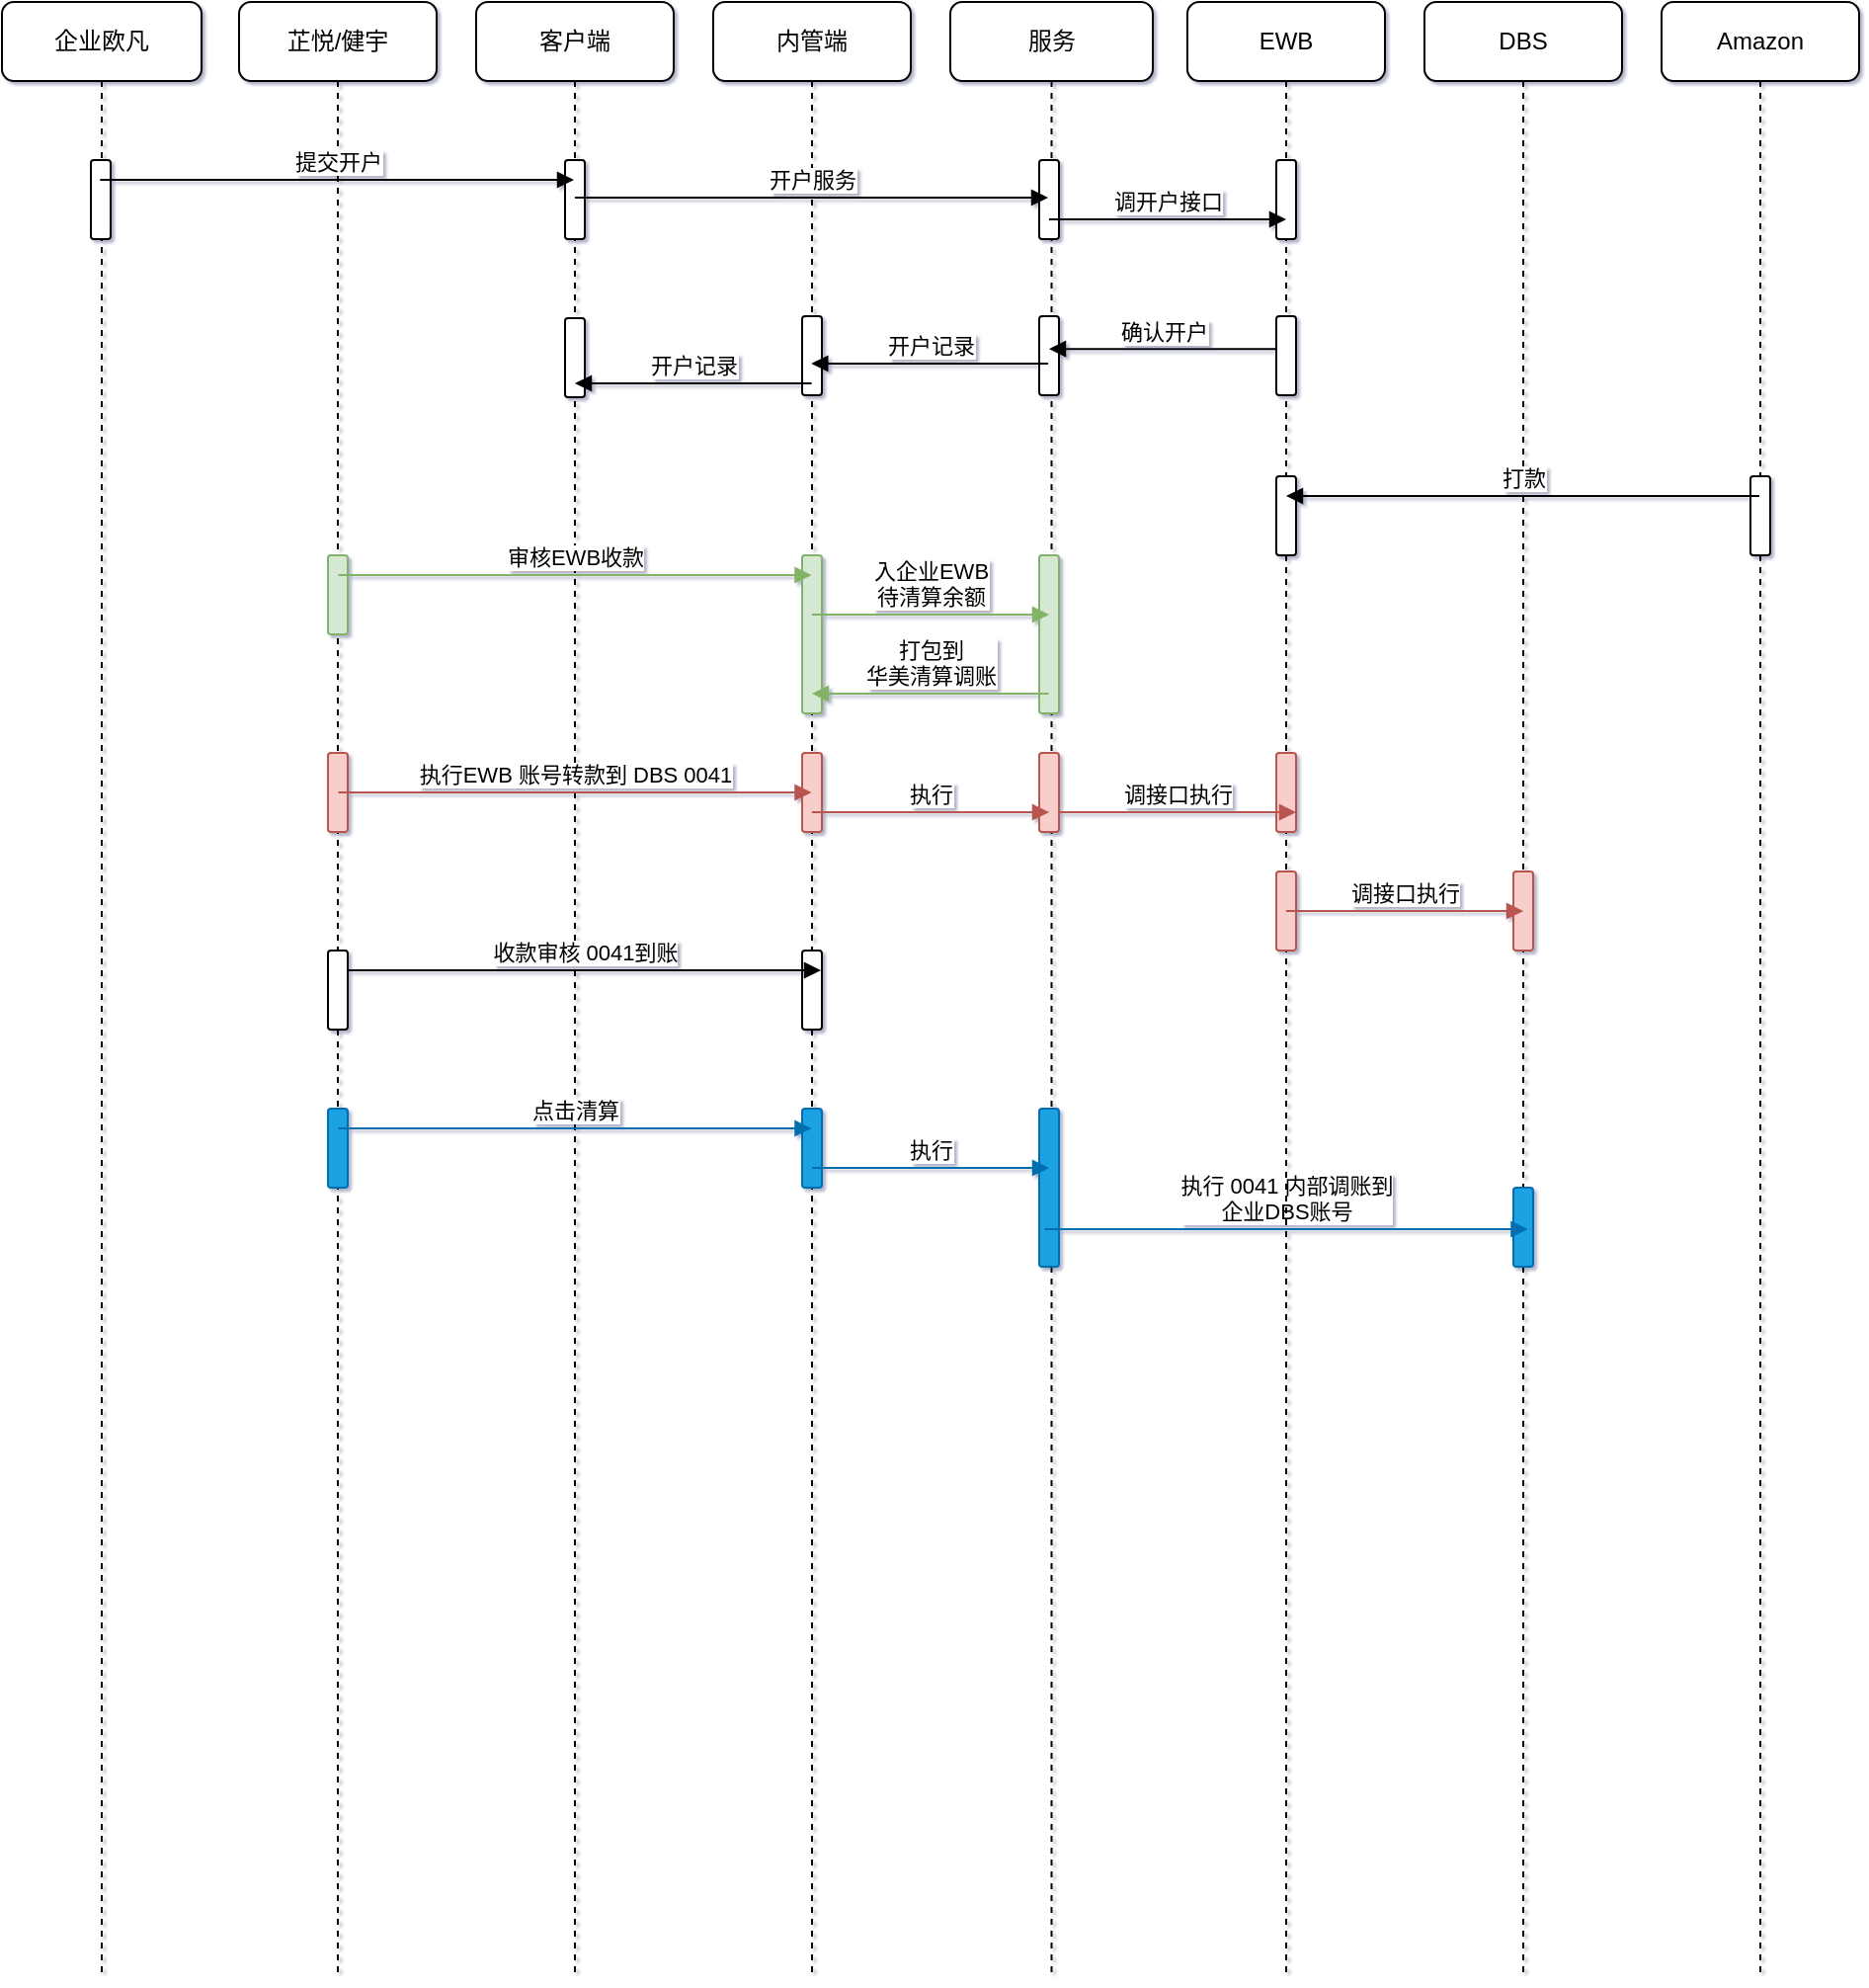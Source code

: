 <mxfile version="21.2.1" type="github">
  <diagram name="Page-1" id="2YBvvXClWsGukQMizWep">
    <mxGraphModel dx="1420" dy="794" grid="1" gridSize="10" guides="1" tooltips="1" connect="1" arrows="1" fold="1" page="1" pageScale="1" pageWidth="850" pageHeight="1100" math="0" shadow="1">
      <root>
        <mxCell id="0" />
        <mxCell id="1" parent="0" />
        <mxCell id="vuqDDMD9Cg7uA9CXkxy9-32" value="芷悦/健宇" style="shape=umlLifeline;perimeter=lifelinePerimeter;whiteSpace=wrap;html=1;container=1;dropTarget=0;collapsible=0;recursiveResize=0;outlineConnect=0;portConstraint=eastwest;newEdgeStyle={&quot;edgeStyle&quot;:&quot;elbowEdgeStyle&quot;,&quot;elbow&quot;:&quot;vertical&quot;,&quot;curved&quot;:0,&quot;rounded&quot;:0};rounded=1;" parent="1" vertex="1">
          <mxGeometry x="230" y="40" width="100" height="1000" as="geometry" />
        </mxCell>
        <mxCell id="vuqDDMD9Cg7uA9CXkxy9-34" value="" style="html=1;points=[];perimeter=orthogonalPerimeter;outlineConnect=0;targetShapes=umlLifeline;portConstraint=eastwest;newEdgeStyle={&quot;edgeStyle&quot;:&quot;elbowEdgeStyle&quot;,&quot;elbow&quot;:&quot;vertical&quot;,&quot;curved&quot;:0,&quot;rounded&quot;:0};rounded=1;fillColor=#d5e8d4;strokeColor=#82b366;" parent="vuqDDMD9Cg7uA9CXkxy9-32" vertex="1">
          <mxGeometry x="45" y="280" width="10" height="40" as="geometry" />
        </mxCell>
        <mxCell id="vuqDDMD9Cg7uA9CXkxy9-52" value="" style="html=1;points=[];perimeter=orthogonalPerimeter;outlineConnect=0;targetShapes=umlLifeline;portConstraint=eastwest;newEdgeStyle={&quot;edgeStyle&quot;:&quot;elbowEdgeStyle&quot;,&quot;elbow&quot;:&quot;vertical&quot;,&quot;curved&quot;:0,&quot;rounded&quot;:0};rounded=1;fillColor=#f8cecc;strokeColor=#b85450;" parent="vuqDDMD9Cg7uA9CXkxy9-32" vertex="1">
          <mxGeometry x="45" y="380" width="10" height="40" as="geometry" />
        </mxCell>
        <mxCell id="vuqDDMD9Cg7uA9CXkxy9-62" value="" style="html=1;points=[];perimeter=orthogonalPerimeter;outlineConnect=0;targetShapes=umlLifeline;portConstraint=eastwest;newEdgeStyle={&quot;edgeStyle&quot;:&quot;elbowEdgeStyle&quot;,&quot;elbow&quot;:&quot;vertical&quot;,&quot;curved&quot;:0,&quot;rounded&quot;:0};rounded=1;" parent="vuqDDMD9Cg7uA9CXkxy9-32" vertex="1">
          <mxGeometry x="45" y="480" width="10" height="40" as="geometry" />
        </mxCell>
        <mxCell id="vuqDDMD9Cg7uA9CXkxy9-18" value="Amazon" style="shape=umlLifeline;perimeter=lifelinePerimeter;whiteSpace=wrap;html=1;container=0;dropTarget=0;collapsible=0;recursiveResize=0;outlineConnect=0;portConstraint=eastwest;newEdgeStyle={&quot;edgeStyle&quot;:&quot;elbowEdgeStyle&quot;,&quot;elbow&quot;:&quot;vertical&quot;,&quot;curved&quot;:0,&quot;rounded&quot;:0};rounded=1;" parent="1" vertex="1">
          <mxGeometry x="950" y="40" width="100" height="1000" as="geometry" />
        </mxCell>
        <mxCell id="vuqDDMD9Cg7uA9CXkxy9-21" value="" style="html=1;points=[];perimeter=orthogonalPerimeter;outlineConnect=0;targetShapes=umlLifeline;portConstraint=eastwest;newEdgeStyle={&quot;edgeStyle&quot;:&quot;elbowEdgeStyle&quot;,&quot;elbow&quot;:&quot;vertical&quot;,&quot;curved&quot;:0,&quot;rounded&quot;:0};rounded=1;" parent="vuqDDMD9Cg7uA9CXkxy9-18" vertex="1">
          <mxGeometry x="45" y="240" width="10" height="40" as="geometry" />
        </mxCell>
        <mxCell id="vuqDDMD9Cg7uA9CXkxy9-10" value="DBS" style="shape=umlLifeline;perimeter=lifelinePerimeter;whiteSpace=wrap;html=1;container=0;dropTarget=0;collapsible=0;recursiveResize=0;outlineConnect=0;portConstraint=eastwest;newEdgeStyle={&quot;edgeStyle&quot;:&quot;elbowEdgeStyle&quot;,&quot;elbow&quot;:&quot;vertical&quot;,&quot;curved&quot;:0,&quot;rounded&quot;:0};rounded=1;" parent="1" vertex="1">
          <mxGeometry x="830" y="40" width="100" height="1000" as="geometry" />
        </mxCell>
        <mxCell id="vuqDDMD9Cg7uA9CXkxy9-59" value="" style="html=1;points=[];perimeter=orthogonalPerimeter;outlineConnect=0;targetShapes=umlLifeline;portConstraint=eastwest;newEdgeStyle={&quot;edgeStyle&quot;:&quot;elbowEdgeStyle&quot;,&quot;elbow&quot;:&quot;vertical&quot;,&quot;curved&quot;:0,&quot;rounded&quot;:0};rounded=1;fillColor=#f8cecc;strokeColor=#b85450;" parent="vuqDDMD9Cg7uA9CXkxy9-10" vertex="1">
          <mxGeometry x="45" y="440" width="10" height="40" as="geometry" />
        </mxCell>
        <mxCell id="aM9ryv3xv72pqoxQDRHE-1" value="客户端" style="shape=umlLifeline;perimeter=lifelinePerimeter;whiteSpace=wrap;html=1;container=0;dropTarget=0;collapsible=0;recursiveResize=0;outlineConnect=0;portConstraint=eastwest;newEdgeStyle={&quot;edgeStyle&quot;:&quot;elbowEdgeStyle&quot;,&quot;elbow&quot;:&quot;vertical&quot;,&quot;curved&quot;:0,&quot;rounded&quot;:0};rounded=1;" parent="1" vertex="1">
          <mxGeometry x="350" y="40" width="100" height="1000" as="geometry" />
        </mxCell>
        <mxCell id="vuqDDMD9Cg7uA9CXkxy9-8" value="" style="html=1;points=[];perimeter=orthogonalPerimeter;outlineConnect=0;targetShapes=umlLifeline;portConstraint=eastwest;newEdgeStyle={&quot;edgeStyle&quot;:&quot;elbowEdgeStyle&quot;,&quot;elbow&quot;:&quot;vertical&quot;,&quot;curved&quot;:0,&quot;rounded&quot;:0};rounded=1;" parent="aM9ryv3xv72pqoxQDRHE-1" vertex="1">
          <mxGeometry x="45" y="80" width="10" height="40" as="geometry" />
        </mxCell>
        <mxCell id="vuqDDMD9Cg7uA9CXkxy9-23" value="" style="html=1;points=[];perimeter=orthogonalPerimeter;outlineConnect=0;targetShapes=umlLifeline;portConstraint=eastwest;newEdgeStyle={&quot;edgeStyle&quot;:&quot;elbowEdgeStyle&quot;,&quot;elbow&quot;:&quot;vertical&quot;,&quot;curved&quot;:0,&quot;rounded&quot;:0};rounded=1;" parent="aM9ryv3xv72pqoxQDRHE-1" vertex="1">
          <mxGeometry x="45" y="160" width="10" height="40" as="geometry" />
        </mxCell>
        <mxCell id="aM9ryv3xv72pqoxQDRHE-5" value="内管端" style="shape=umlLifeline;perimeter=lifelinePerimeter;whiteSpace=wrap;html=1;container=0;dropTarget=0;collapsible=0;recursiveResize=0;outlineConnect=0;portConstraint=eastwest;newEdgeStyle={&quot;edgeStyle&quot;:&quot;elbowEdgeStyle&quot;,&quot;elbow&quot;:&quot;vertical&quot;,&quot;curved&quot;:0,&quot;rounded&quot;:0};rounded=1;" parent="1" vertex="1">
          <mxGeometry x="470" y="40" width="100" height="1000" as="geometry" />
        </mxCell>
        <mxCell id="vuqDDMD9Cg7uA9CXkxy9-16" value="" style="html=1;points=[];perimeter=orthogonalPerimeter;outlineConnect=0;targetShapes=umlLifeline;portConstraint=eastwest;newEdgeStyle={&quot;edgeStyle&quot;:&quot;elbowEdgeStyle&quot;,&quot;elbow&quot;:&quot;vertical&quot;,&quot;curved&quot;:0,&quot;rounded&quot;:0};rounded=1;" parent="aM9ryv3xv72pqoxQDRHE-5" vertex="1">
          <mxGeometry x="45" y="159" width="10" height="40" as="geometry" />
        </mxCell>
        <mxCell id="vuqDDMD9Cg7uA9CXkxy9-33" value="" style="html=1;points=[];perimeter=orthogonalPerimeter;outlineConnect=0;targetShapes=umlLifeline;portConstraint=eastwest;newEdgeStyle={&quot;edgeStyle&quot;:&quot;elbowEdgeStyle&quot;,&quot;elbow&quot;:&quot;vertical&quot;,&quot;curved&quot;:0,&quot;rounded&quot;:0};rounded=1;fillColor=#d5e8d4;strokeColor=#82b366;" parent="aM9ryv3xv72pqoxQDRHE-5" vertex="1">
          <mxGeometry x="45" y="280" width="10" height="80" as="geometry" />
        </mxCell>
        <mxCell id="vuqDDMD9Cg7uA9CXkxy9-53" value="" style="html=1;points=[];perimeter=orthogonalPerimeter;outlineConnect=0;targetShapes=umlLifeline;portConstraint=eastwest;newEdgeStyle={&quot;edgeStyle&quot;:&quot;elbowEdgeStyle&quot;,&quot;elbow&quot;:&quot;vertical&quot;,&quot;curved&quot;:0,&quot;rounded&quot;:0};rounded=1;fillColor=#f8cecc;strokeColor=#b85450;" parent="aM9ryv3xv72pqoxQDRHE-5" vertex="1">
          <mxGeometry x="45" y="380" width="10" height="40" as="geometry" />
        </mxCell>
        <mxCell id="vuqDDMD9Cg7uA9CXkxy9-63" value="" style="html=1;points=[];perimeter=orthogonalPerimeter;outlineConnect=0;targetShapes=umlLifeline;portConstraint=eastwest;newEdgeStyle={&quot;edgeStyle&quot;:&quot;elbowEdgeStyle&quot;,&quot;elbow&quot;:&quot;vertical&quot;,&quot;curved&quot;:0,&quot;rounded&quot;:0};rounded=1;" parent="aM9ryv3xv72pqoxQDRHE-5" vertex="1">
          <mxGeometry x="45" y="480" width="10" height="40" as="geometry" />
        </mxCell>
        <mxCell id="vuqDDMD9Cg7uA9CXkxy9-1" value="服务" style="shape=umlLifeline;perimeter=lifelinePerimeter;whiteSpace=wrap;html=1;container=0;dropTarget=0;collapsible=0;recursiveResize=0;outlineConnect=0;portConstraint=eastwest;newEdgeStyle={&quot;edgeStyle&quot;:&quot;elbowEdgeStyle&quot;,&quot;elbow&quot;:&quot;vertical&quot;,&quot;curved&quot;:0,&quot;rounded&quot;:0};rounded=1;" parent="1" vertex="1">
          <mxGeometry x="590" y="40" width="102.5" height="1000" as="geometry" />
        </mxCell>
        <mxCell id="vuqDDMD9Cg7uA9CXkxy9-13" value="" style="html=1;points=[];perimeter=orthogonalPerimeter;outlineConnect=0;targetShapes=umlLifeline;portConstraint=eastwest;newEdgeStyle={&quot;edgeStyle&quot;:&quot;elbowEdgeStyle&quot;,&quot;elbow&quot;:&quot;vertical&quot;,&quot;curved&quot;:0,&quot;rounded&quot;:0};rounded=1;" parent="vuqDDMD9Cg7uA9CXkxy9-1" vertex="1">
          <mxGeometry x="45" y="80" width="10" height="40" as="geometry" />
        </mxCell>
        <mxCell id="vuqDDMD9Cg7uA9CXkxy9-11" value="" style="html=1;points=[];perimeter=orthogonalPerimeter;outlineConnect=0;targetShapes=umlLifeline;portConstraint=eastwest;newEdgeStyle={&quot;edgeStyle&quot;:&quot;elbowEdgeStyle&quot;,&quot;elbow&quot;:&quot;vertical&quot;,&quot;curved&quot;:0,&quot;rounded&quot;:0};rounded=1;" parent="vuqDDMD9Cg7uA9CXkxy9-1" vertex="1">
          <mxGeometry x="45" y="159" width="10" height="40" as="geometry" />
        </mxCell>
        <mxCell id="vuqDDMD9Cg7uA9CXkxy9-36" value="" style="html=1;points=[];perimeter=orthogonalPerimeter;outlineConnect=0;targetShapes=umlLifeline;portConstraint=eastwest;newEdgeStyle={&quot;edgeStyle&quot;:&quot;elbowEdgeStyle&quot;,&quot;elbow&quot;:&quot;vertical&quot;,&quot;curved&quot;:0,&quot;rounded&quot;:0};rounded=1;fillColor=#d5e8d4;strokeColor=#82b366;" parent="vuqDDMD9Cg7uA9CXkxy9-1" vertex="1">
          <mxGeometry x="45" y="280" width="10" height="80" as="geometry" />
        </mxCell>
        <mxCell id="vuqDDMD9Cg7uA9CXkxy9-55" value="" style="html=1;points=[];perimeter=orthogonalPerimeter;outlineConnect=0;targetShapes=umlLifeline;portConstraint=eastwest;newEdgeStyle={&quot;edgeStyle&quot;:&quot;elbowEdgeStyle&quot;,&quot;elbow&quot;:&quot;vertical&quot;,&quot;curved&quot;:0,&quot;rounded&quot;:0};rounded=1;fillColor=#f8cecc;strokeColor=#b85450;" parent="vuqDDMD9Cg7uA9CXkxy9-1" vertex="1">
          <mxGeometry x="45" y="380" width="10" height="40" as="geometry" />
        </mxCell>
        <mxCell id="vuqDDMD9Cg7uA9CXkxy9-45" value="" style="html=1;points=[];perimeter=orthogonalPerimeter;outlineConnect=0;targetShapes=umlLifeline;portConstraint=eastwest;newEdgeStyle={&quot;edgeStyle&quot;:&quot;elbowEdgeStyle&quot;,&quot;elbow&quot;:&quot;vertical&quot;,&quot;curved&quot;:0,&quot;rounded&quot;:0};rounded=1;fillColor=#1ba1e2;strokeColor=#006EAF;fontColor=#ffffff;" parent="vuqDDMD9Cg7uA9CXkxy9-1" vertex="1">
          <mxGeometry x="-75" y="560" width="10" height="40" as="geometry" />
        </mxCell>
        <mxCell id="vuqDDMD9Cg7uA9CXkxy9-47" value="" style="html=1;points=[];perimeter=orthogonalPerimeter;outlineConnect=0;targetShapes=umlLifeline;portConstraint=eastwest;newEdgeStyle={&quot;edgeStyle&quot;:&quot;elbowEdgeStyle&quot;,&quot;elbow&quot;:&quot;vertical&quot;,&quot;curved&quot;:0,&quot;rounded&quot;:0};rounded=1;fillColor=#1ba1e2;strokeColor=#006EAF;fontColor=#ffffff;" parent="vuqDDMD9Cg7uA9CXkxy9-1" vertex="1">
          <mxGeometry x="45" y="560" width="10" height="80" as="geometry" />
        </mxCell>
        <mxCell id="vuqDDMD9Cg7uA9CXkxy9-49" value="" style="html=1;points=[];perimeter=orthogonalPerimeter;outlineConnect=0;targetShapes=umlLifeline;portConstraint=eastwest;newEdgeStyle={&quot;edgeStyle&quot;:&quot;elbowEdgeStyle&quot;,&quot;elbow&quot;:&quot;vertical&quot;,&quot;curved&quot;:0,&quot;rounded&quot;:0};rounded=1;fillColor=#1ba1e2;strokeColor=#006EAF;fontColor=#ffffff;" parent="vuqDDMD9Cg7uA9CXkxy9-1" vertex="1">
          <mxGeometry x="285" y="600" width="10" height="40" as="geometry" />
        </mxCell>
        <mxCell id="vuqDDMD9Cg7uA9CXkxy9-41" value="" style="html=1;points=[];perimeter=orthogonalPerimeter;outlineConnect=0;targetShapes=umlLifeline;portConstraint=eastwest;newEdgeStyle={&quot;edgeStyle&quot;:&quot;elbowEdgeStyle&quot;,&quot;elbow&quot;:&quot;vertical&quot;,&quot;curved&quot;:0,&quot;rounded&quot;:0};rounded=1;fillColor=#1ba1e2;strokeColor=#006EAF;fontColor=#ffffff;" parent="vuqDDMD9Cg7uA9CXkxy9-1" vertex="1">
          <mxGeometry x="-315" y="560" width="10" height="40" as="geometry" />
        </mxCell>
        <mxCell id="vuqDDMD9Cg7uA9CXkxy9-46" value="点击清算" style="html=1;verticalAlign=bottom;endArrow=block;edgeStyle=elbowEdgeStyle;elbow=vertical;curved=0;rounded=1;fillColor=#1ba1e2;strokeColor=#006EAF;" parent="vuqDDMD9Cg7uA9CXkxy9-1" edge="1">
          <mxGeometry x="0.002" relative="1" as="geometry">
            <mxPoint x="-309.75" y="570" as="sourcePoint" />
            <Array as="points">
              <mxPoint x="-239.75" y="570" />
            </Array>
            <mxPoint x="-70.25" y="570" as="targetPoint" />
            <mxPoint as="offset" />
          </mxGeometry>
        </mxCell>
        <mxCell id="vuqDDMD9Cg7uA9CXkxy9-48" value="执行" style="html=1;verticalAlign=bottom;endArrow=block;edgeStyle=elbowEdgeStyle;elbow=vertical;curved=0;rounded=1;fillColor=#1ba1e2;strokeColor=#006EAF;" parent="vuqDDMD9Cg7uA9CXkxy9-1" edge="1">
          <mxGeometry x="0.001" relative="1" as="geometry">
            <mxPoint x="-70" y="590" as="sourcePoint" />
            <Array as="points">
              <mxPoint x="-15" y="590" />
            </Array>
            <mxPoint x="50" y="590" as="targetPoint" />
            <mxPoint as="offset" />
          </mxGeometry>
        </mxCell>
        <mxCell id="vuqDDMD9Cg7uA9CXkxy9-50" value="执行 0041 内部调账到 &lt;br&gt;企业DBS账号" style="html=1;verticalAlign=bottom;endArrow=block;edgeStyle=elbowEdgeStyle;elbow=vertical;curved=0;rounded=1;fillColor=#1ba1e2;strokeColor=#006EAF;" parent="vuqDDMD9Cg7uA9CXkxy9-1" edge="1">
          <mxGeometry x="0.001" relative="1" as="geometry">
            <mxPoint x="47.75" y="621" as="sourcePoint" />
            <Array as="points">
              <mxPoint x="102.75" y="621" />
            </Array>
            <mxPoint x="292.25" y="621" as="targetPoint" />
            <mxPoint as="offset" />
          </mxGeometry>
        </mxCell>
        <mxCell id="vuqDDMD9Cg7uA9CXkxy9-9" value="EWB" style="shape=umlLifeline;perimeter=lifelinePerimeter;whiteSpace=wrap;html=1;container=0;dropTarget=0;collapsible=0;recursiveResize=0;outlineConnect=0;portConstraint=eastwest;newEdgeStyle={&quot;edgeStyle&quot;:&quot;elbowEdgeStyle&quot;,&quot;elbow&quot;:&quot;vertical&quot;,&quot;curved&quot;:0,&quot;rounded&quot;:0};rounded=1;" parent="1" vertex="1">
          <mxGeometry x="710" y="40" width="100" height="1000" as="geometry" />
        </mxCell>
        <mxCell id="vuqDDMD9Cg7uA9CXkxy9-5" value="" style="html=1;points=[];perimeter=orthogonalPerimeter;outlineConnect=0;targetShapes=umlLifeline;portConstraint=eastwest;newEdgeStyle={&quot;edgeStyle&quot;:&quot;elbowEdgeStyle&quot;,&quot;elbow&quot;:&quot;vertical&quot;,&quot;curved&quot;:0,&quot;rounded&quot;:0};rounded=1;" parent="vuqDDMD9Cg7uA9CXkxy9-9" vertex="1">
          <mxGeometry x="45" y="80" width="10" height="40" as="geometry" />
        </mxCell>
        <mxCell id="vuqDDMD9Cg7uA9CXkxy9-22" value="" style="html=1;points=[];perimeter=orthogonalPerimeter;outlineConnect=0;targetShapes=umlLifeline;portConstraint=eastwest;newEdgeStyle={&quot;edgeStyle&quot;:&quot;elbowEdgeStyle&quot;,&quot;elbow&quot;:&quot;vertical&quot;,&quot;curved&quot;:0,&quot;rounded&quot;:0};rounded=1;" parent="vuqDDMD9Cg7uA9CXkxy9-9" vertex="1">
          <mxGeometry x="45" y="240" width="10" height="40" as="geometry" />
        </mxCell>
        <mxCell id="vuqDDMD9Cg7uA9CXkxy9-57" value="" style="html=1;points=[];perimeter=orthogonalPerimeter;outlineConnect=0;targetShapes=umlLifeline;portConstraint=eastwest;newEdgeStyle={&quot;edgeStyle&quot;:&quot;elbowEdgeStyle&quot;,&quot;elbow&quot;:&quot;vertical&quot;,&quot;curved&quot;:0,&quot;rounded&quot;:0};rounded=1;fillColor=#f8cecc;strokeColor=#b85450;" parent="vuqDDMD9Cg7uA9CXkxy9-9" vertex="1">
          <mxGeometry x="45" y="380" width="10" height="40" as="geometry" />
        </mxCell>
        <mxCell id="vuqDDMD9Cg7uA9CXkxy9-61" value="" style="html=1;points=[];perimeter=orthogonalPerimeter;outlineConnect=0;targetShapes=umlLifeline;portConstraint=eastwest;newEdgeStyle={&quot;edgeStyle&quot;:&quot;elbowEdgeStyle&quot;,&quot;elbow&quot;:&quot;vertical&quot;,&quot;curved&quot;:0,&quot;rounded&quot;:0};rounded=1;fillColor=#f8cecc;strokeColor=#b85450;" parent="vuqDDMD9Cg7uA9CXkxy9-9" vertex="1">
          <mxGeometry x="45" y="440" width="10" height="40" as="geometry" />
        </mxCell>
        <mxCell id="vuqDDMD9Cg7uA9CXkxy9-39" value="企业欧凡" style="shape=umlLifeline;perimeter=lifelinePerimeter;whiteSpace=wrap;html=1;container=1;dropTarget=0;collapsible=0;recursiveResize=0;outlineConnect=0;portConstraint=eastwest;newEdgeStyle={&quot;edgeStyle&quot;:&quot;elbowEdgeStyle&quot;,&quot;elbow&quot;:&quot;vertical&quot;,&quot;curved&quot;:0,&quot;rounded&quot;:0};rounded=1;" parent="1" vertex="1">
          <mxGeometry x="110" y="40" width="101" height="1000" as="geometry" />
        </mxCell>
        <mxCell id="vuqDDMD9Cg7uA9CXkxy9-40" value="" style="html=1;points=[];perimeter=orthogonalPerimeter;outlineConnect=0;targetShapes=umlLifeline;portConstraint=eastwest;newEdgeStyle={&quot;edgeStyle&quot;:&quot;elbowEdgeStyle&quot;,&quot;elbow&quot;:&quot;vertical&quot;,&quot;curved&quot;:0,&quot;rounded&quot;:0};rounded=1;" parent="vuqDDMD9Cg7uA9CXkxy9-39" vertex="1">
          <mxGeometry x="45" y="80" width="10" height="40" as="geometry" />
        </mxCell>
        <mxCell id="vuqDDMD9Cg7uA9CXkxy9-12" value="开户服务" style="html=1;verticalAlign=bottom;endArrow=block;edgeStyle=elbowEdgeStyle;elbow=vertical;curved=0;rounded=1;" parent="1" edge="1">
          <mxGeometry x="0.001" relative="1" as="geometry">
            <mxPoint x="400" y="139" as="sourcePoint" />
            <Array as="points">
              <mxPoint x="470" y="139" />
            </Array>
            <mxPoint x="639.5" y="139" as="targetPoint" />
            <mxPoint as="offset" />
          </mxGeometry>
        </mxCell>
        <mxCell id="vuqDDMD9Cg7uA9CXkxy9-17" value="开户记录" style="html=1;verticalAlign=bottom;endArrow=block;edgeStyle=elbowEdgeStyle;elbow=vertical;curved=0;rounded=1;" parent="1" edge="1">
          <mxGeometry relative="1" as="geometry">
            <mxPoint x="639.5" y="223" as="sourcePoint" />
            <Array as="points">
              <mxPoint x="585" y="223" />
              <mxPoint x="630" y="223" />
            </Array>
            <mxPoint x="519.667" y="223" as="targetPoint" />
          </mxGeometry>
        </mxCell>
        <mxCell id="aM9ryv3xv72pqoxQDRHE-9" value="确认开户" style="html=1;verticalAlign=bottom;endArrow=block;edgeStyle=elbowEdgeStyle;elbow=vertical;curved=0;rounded=1;" parent="1" source="vuqDDMD9Cg7uA9CXkxy9-15" edge="1">
          <mxGeometry relative="1" as="geometry">
            <mxPoint x="755.0" y="216" as="sourcePoint" />
            <Array as="points">
              <mxPoint x="710" y="215.58" />
            </Array>
            <mxPoint x="640" y="215.58" as="targetPoint" />
          </mxGeometry>
        </mxCell>
        <mxCell id="vuqDDMD9Cg7uA9CXkxy9-14" value="调开户接口" style="html=1;verticalAlign=bottom;endArrow=block;edgeStyle=elbowEdgeStyle;elbow=vertical;curved=0;rounded=1;" parent="1" edge="1">
          <mxGeometry x="0.001" relative="1" as="geometry">
            <mxPoint x="640" y="150" as="sourcePoint" />
            <Array as="points">
              <mxPoint x="695" y="150" />
            </Array>
            <mxPoint x="760" y="150" as="targetPoint" />
            <mxPoint as="offset" />
          </mxGeometry>
        </mxCell>
        <mxCell id="vuqDDMD9Cg7uA9CXkxy9-20" value="" style="html=1;verticalAlign=bottom;endArrow=block;edgeStyle=elbowEdgeStyle;elbow=vertical;curved=0;rounded=1;" parent="1" target="vuqDDMD9Cg7uA9CXkxy9-15" edge="1">
          <mxGeometry relative="1" as="geometry">
            <mxPoint x="755.0" y="216" as="sourcePoint" />
            <Array as="points">
              <mxPoint x="760" y="216" />
            </Array>
            <mxPoint x="640" y="215.58" as="targetPoint" />
          </mxGeometry>
        </mxCell>
        <mxCell id="vuqDDMD9Cg7uA9CXkxy9-15" value="" style="html=1;points=[];perimeter=orthogonalPerimeter;outlineConnect=0;targetShapes=umlLifeline;portConstraint=eastwest;newEdgeStyle={&quot;edgeStyle&quot;:&quot;elbowEdgeStyle&quot;,&quot;elbow&quot;:&quot;vertical&quot;,&quot;curved&quot;:0,&quot;rounded&quot;:0};rounded=1;" parent="1" vertex="1">
          <mxGeometry x="755" y="199" width="10" height="40" as="geometry" />
        </mxCell>
        <mxCell id="vuqDDMD9Cg7uA9CXkxy9-24" value="开户记录" style="html=1;verticalAlign=bottom;endArrow=block;edgeStyle=elbowEdgeStyle;elbow=vertical;curved=0;rounded=1;" parent="1" edge="1">
          <mxGeometry relative="1" as="geometry">
            <mxPoint x="519.83" y="233" as="sourcePoint" />
            <Array as="points">
              <mxPoint x="465.33" y="233" />
              <mxPoint x="510.33" y="233" />
            </Array>
            <mxPoint x="399.997" y="233" as="targetPoint" />
          </mxGeometry>
        </mxCell>
        <mxCell id="vuqDDMD9Cg7uA9CXkxy9-25" value="打款" style="html=1;verticalAlign=bottom;endArrow=block;edgeStyle=elbowEdgeStyle;elbow=vertical;curved=0;rounded=1;" parent="1" source="vuqDDMD9Cg7uA9CXkxy9-18" target="vuqDDMD9Cg7uA9CXkxy9-9" edge="1">
          <mxGeometry relative="1" as="geometry">
            <mxPoint x="519.83" y="290" as="sourcePoint" />
            <Array as="points">
              <mxPoint x="840" y="290" />
              <mxPoint x="990" y="290" />
              <mxPoint x="800" y="300" />
              <mxPoint x="770" y="300" />
              <mxPoint x="510.33" y="290" />
            </Array>
            <mxPoint x="399.997" y="290" as="targetPoint" />
          </mxGeometry>
        </mxCell>
        <mxCell id="vuqDDMD9Cg7uA9CXkxy9-35" value="审核EWB收款" style="html=1;verticalAlign=bottom;endArrow=block;edgeStyle=elbowEdgeStyle;elbow=vertical;curved=0;rounded=1;fillColor=#d5e8d4;strokeColor=#82b366;" parent="1" edge="1">
          <mxGeometry x="0.002" relative="1" as="geometry">
            <mxPoint x="280.25" y="330" as="sourcePoint" />
            <Array as="points">
              <mxPoint x="350.25" y="330" />
            </Array>
            <mxPoint x="519.75" y="330" as="targetPoint" />
            <mxPoint as="offset" />
          </mxGeometry>
        </mxCell>
        <mxCell id="vuqDDMD9Cg7uA9CXkxy9-37" value="入企业EWB &lt;br&gt;待清算余额" style="html=1;verticalAlign=bottom;endArrow=block;edgeStyle=elbowEdgeStyle;elbow=vertical;curved=0;rounded=1;fillColor=#d5e8d4;strokeColor=#82b366;" parent="1" edge="1">
          <mxGeometry x="0.001" relative="1" as="geometry">
            <mxPoint x="520" y="350" as="sourcePoint" />
            <Array as="points">
              <mxPoint x="575" y="350" />
            </Array>
            <mxPoint x="640" y="350" as="targetPoint" />
            <mxPoint as="offset" />
          </mxGeometry>
        </mxCell>
        <mxCell id="aM9ryv3xv72pqoxQDRHE-7" value="提交开户" style="html=1;verticalAlign=bottom;endArrow=block;edgeStyle=elbowEdgeStyle;elbow=vertical;curved=0;rounded=1;" parent="1" target="aM9ryv3xv72pqoxQDRHE-1" edge="1">
          <mxGeometry relative="1" as="geometry">
            <mxPoint x="159.667" y="130" as="sourcePoint" />
            <Array as="points">
              <mxPoint x="175" y="130" />
            </Array>
            <mxPoint x="260.0" y="130" as="targetPoint" />
          </mxGeometry>
        </mxCell>
        <mxCell id="vuqDDMD9Cg7uA9CXkxy9-44" value="打包到&lt;br&gt;华美清算调账" style="html=1;verticalAlign=bottom;endArrow=block;edgeStyle=elbowEdgeStyle;elbow=vertical;curved=0;rounded=1;fillColor=#d5e8d4;strokeColor=#82b366;" parent="1" edge="1">
          <mxGeometry relative="1" as="geometry">
            <mxPoint x="639.83" y="390" as="sourcePoint" />
            <Array as="points">
              <mxPoint x="585.33" y="390" />
              <mxPoint x="630.33" y="390" />
            </Array>
            <mxPoint x="519.997" y="390" as="targetPoint" />
          </mxGeometry>
        </mxCell>
        <mxCell id="vuqDDMD9Cg7uA9CXkxy9-54" value="执行EWB 账号转款到 DBS 0041" style="html=1;verticalAlign=bottom;endArrow=block;edgeStyle=elbowEdgeStyle;elbow=vertical;curved=0;rounded=1;fillColor=#f8cecc;strokeColor=#b85450;" parent="1" edge="1">
          <mxGeometry x="0.002" relative="1" as="geometry">
            <mxPoint x="280.25" y="440" as="sourcePoint" />
            <Array as="points">
              <mxPoint x="350.25" y="440" />
            </Array>
            <mxPoint x="519.75" y="440" as="targetPoint" />
            <mxPoint as="offset" />
          </mxGeometry>
        </mxCell>
        <mxCell id="vuqDDMD9Cg7uA9CXkxy9-56" value="执行" style="html=1;verticalAlign=bottom;endArrow=block;edgeStyle=elbowEdgeStyle;elbow=vertical;curved=0;rounded=1;fillColor=#f8cecc;strokeColor=#b85450;" parent="1" edge="1">
          <mxGeometry x="0.001" relative="1" as="geometry">
            <mxPoint x="520" y="450" as="sourcePoint" />
            <Array as="points">
              <mxPoint x="575" y="450" />
            </Array>
            <mxPoint x="640" y="450" as="targetPoint" />
            <mxPoint as="offset" />
          </mxGeometry>
        </mxCell>
        <mxCell id="vuqDDMD9Cg7uA9CXkxy9-58" value="调接口执行" style="html=1;verticalAlign=bottom;endArrow=block;edgeStyle=elbowEdgeStyle;elbow=vertical;curved=0;rounded=1;fillColor=#f8cecc;strokeColor=#b85450;" parent="1" edge="1">
          <mxGeometry x="0.001" relative="1" as="geometry">
            <mxPoint x="645" y="450" as="sourcePoint" />
            <Array as="points">
              <mxPoint x="700" y="450" />
            </Array>
            <mxPoint x="765" y="450" as="targetPoint" />
            <mxPoint as="offset" />
          </mxGeometry>
        </mxCell>
        <mxCell id="vuqDDMD9Cg7uA9CXkxy9-60" value="调接口执行" style="html=1;verticalAlign=bottom;endArrow=block;edgeStyle=elbowEdgeStyle;elbow=vertical;curved=0;rounded=1;fillColor=#f8cecc;strokeColor=#b85450;" parent="1" edge="1">
          <mxGeometry x="0.001" relative="1" as="geometry">
            <mxPoint x="760" y="500" as="sourcePoint" />
            <Array as="points">
              <mxPoint x="815" y="500" />
            </Array>
            <mxPoint x="880" y="500" as="targetPoint" />
            <mxPoint as="offset" />
          </mxGeometry>
        </mxCell>
        <mxCell id="vuqDDMD9Cg7uA9CXkxy9-64" value="收款审核 0041到账" style="html=1;verticalAlign=bottom;endArrow=block;edgeStyle=elbowEdgeStyle;elbow=vertical;curved=0;rounded=1;" parent="1" edge="1">
          <mxGeometry x="0.002" relative="1" as="geometry">
            <mxPoint x="285" y="530" as="sourcePoint" />
            <Array as="points">
              <mxPoint x="355" y="530" />
            </Array>
            <mxPoint x="524.5" y="530" as="targetPoint" />
            <mxPoint as="offset" />
          </mxGeometry>
        </mxCell>
      </root>
    </mxGraphModel>
  </diagram>
</mxfile>
